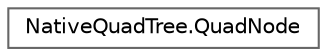 digraph "Graphical Class Hierarchy"
{
 // LATEX_PDF_SIZE
  bgcolor="transparent";
  edge [fontname=Helvetica,fontsize=10,labelfontname=Helvetica,labelfontsize=10];
  node [fontname=Helvetica,fontsize=10,shape=box,height=0.2,width=0.4];
  rankdir="LR";
  Node0 [id="Node000000",label="NativeQuadTree.QuadNode",height=0.2,width=0.4,color="grey40", fillcolor="white", style="filled",URL="$struct_native_quad_tree_1_1_quad_node.html",tooltip=" "];
}
